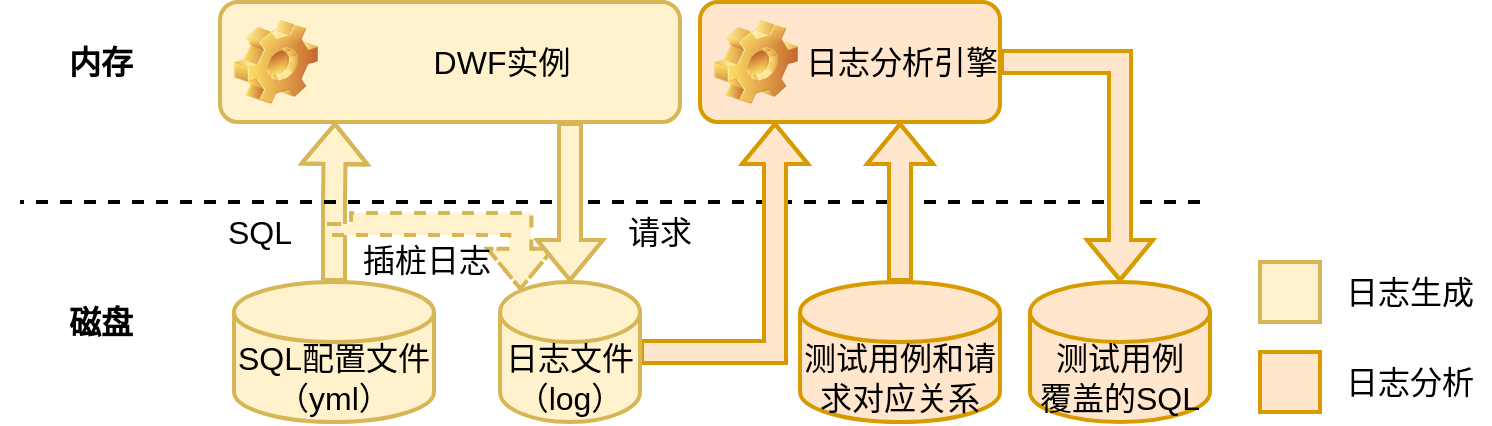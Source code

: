 <mxfile version="24.7.12">
  <diagram name="第 1 页" id="-PRDXDkA-FhTfw6QhuOv">
    <mxGraphModel dx="838" dy="1190" grid="1" gridSize="10" guides="1" tooltips="1" connect="1" arrows="1" fold="1" page="1" pageScale="1" pageWidth="1169" pageHeight="827" math="0" shadow="0">
      <root>
        <mxCell id="0" />
        <mxCell id="1" parent="0" />
        <mxCell id="Abmif86US-RthduHauCD-6" value="" style="edgeStyle=orthogonalEdgeStyle;rounded=0;orthogonalLoop=1;jettySize=auto;html=1;shape=flexArrow;entryX=0.25;entryY=1;entryDx=0;entryDy=0;strokeWidth=2;fillColor=#fff2cc;strokeColor=#d6b656;" edge="1" parent="1" source="Abmif86US-RthduHauCD-1" target="Abmif86US-RthduHauCD-3">
          <mxGeometry relative="1" as="geometry" />
        </mxCell>
        <mxCell id="Abmif86US-RthduHauCD-1" value="SQL配置文件&lt;div&gt;（yml）&lt;/div&gt;" style="shape=cylinder3;whiteSpace=wrap;html=1;boundedLbl=1;backgroundOutline=1;size=15;fillColor=#fff2cc;strokeColor=#d6b656;fontSize=16;strokeWidth=2;" vertex="1" parent="1">
          <mxGeometry x="187" y="410" width="100" height="70" as="geometry" />
        </mxCell>
        <mxCell id="Abmif86US-RthduHauCD-2" value="" style="endArrow=none;dashed=1;html=1;strokeWidth=2;rounded=0;" edge="1" parent="1">
          <mxGeometry width="50" height="50" relative="1" as="geometry">
            <mxPoint x="670" y="370" as="sourcePoint" />
            <mxPoint x="80" y="370" as="targetPoint" />
          </mxGeometry>
        </mxCell>
        <mxCell id="Abmif86US-RthduHauCD-3" value="DWF实例" style="label;whiteSpace=wrap;html=1;image=img/clipart/Gear_128x128.png;fillColor=#fff2cc;strokeColor=#d6b656;fontSize=16;align=center;strokeWidth=2;fontStyle=0" vertex="1" parent="1">
          <mxGeometry x="180" y="270" width="230" height="60" as="geometry" />
        </mxCell>
        <mxCell id="Abmif86US-RthduHauCD-22" style="edgeStyle=orthogonalEdgeStyle;rounded=0;orthogonalLoop=1;jettySize=auto;html=1;entryX=0.25;entryY=1;entryDx=0;entryDy=0;shape=flexArrow;strokeWidth=2;fillColor=#ffe6cc;strokeColor=#d79b00;" edge="1" parent="1" source="Abmif86US-RthduHauCD-4" target="Abmif86US-RthduHauCD-21">
          <mxGeometry relative="1" as="geometry" />
        </mxCell>
        <mxCell id="Abmif86US-RthduHauCD-4" value="日志文件（log）" style="shape=cylinder3;whiteSpace=wrap;html=1;boundedLbl=1;backgroundOutline=1;size=15;fillColor=#fff2cc;strokeColor=#d6b656;fontSize=16;strokeWidth=2;" vertex="1" parent="1">
          <mxGeometry x="320" y="410" width="70" height="70" as="geometry" />
        </mxCell>
        <mxCell id="Abmif86US-RthduHauCD-8" value="磁盘" style="text;strokeColor=none;fillColor=none;html=1;fontSize=16;fontStyle=1;verticalAlign=middle;align=center;strokeWidth=2;" vertex="1" parent="1">
          <mxGeometry x="70" y="410" width="100" height="40" as="geometry" />
        </mxCell>
        <mxCell id="Abmif86US-RthduHauCD-9" value="内存" style="text;strokeColor=none;fillColor=none;html=1;fontSize=16;fontStyle=1;verticalAlign=middle;align=center;strokeWidth=2;" vertex="1" parent="1">
          <mxGeometry x="70" y="280" width="100" height="40" as="geometry" />
        </mxCell>
        <mxCell id="Abmif86US-RthduHauCD-10" value="&lt;font size=&quot;3&quot;&gt;&lt;span style=&quot;text-wrap-mode: nowrap;&quot;&gt;SQL&lt;/span&gt;&lt;/font&gt;" style="text;html=1;align=center;verticalAlign=middle;whiteSpace=wrap;rounded=0;strokeWidth=2;" vertex="1" parent="1">
          <mxGeometry x="170" y="370" width="60" height="30" as="geometry" />
        </mxCell>
        <mxCell id="Abmif86US-RthduHauCD-11" style="edgeStyle=orthogonalEdgeStyle;rounded=0;orthogonalLoop=1;jettySize=auto;html=1;entryX=0.145;entryY=0;entryDx=0;entryDy=4.35;entryPerimeter=0;strokeWidth=2;shape=flexArrow;fillColor=#fff2cc;strokeColor=#d6b656;endSize=6;startSize=6;dashed=1;" edge="1" parent="1" target="Abmif86US-RthduHauCD-4">
          <mxGeometry relative="1" as="geometry">
            <mxPoint x="240" y="380" as="sourcePoint" />
            <Array as="points">
              <mxPoint x="240" y="381" />
              <mxPoint x="330" y="381" />
            </Array>
          </mxGeometry>
        </mxCell>
        <mxCell id="Abmif86US-RthduHauCD-12" value="请求" style="text;html=1;align=center;verticalAlign=middle;whiteSpace=wrap;rounded=0;fontSize=16;strokeWidth=2;" vertex="1" parent="1">
          <mxGeometry x="370" y="370" width="60" height="30" as="geometry" />
        </mxCell>
        <mxCell id="Abmif86US-RthduHauCD-13" style="edgeStyle=orthogonalEdgeStyle;rounded=0;orthogonalLoop=1;jettySize=auto;html=1;entryX=0.5;entryY=0;entryDx=0;entryDy=0;entryPerimeter=0;shape=flexArrow;strokeWidth=2;fillColor=#fff2cc;strokeColor=#d6b656;" edge="1" parent="1" source="Abmif86US-RthduHauCD-3" target="Abmif86US-RthduHauCD-4">
          <mxGeometry relative="1" as="geometry">
            <Array as="points">
              <mxPoint x="355" y="350" />
              <mxPoint x="355" y="350" />
            </Array>
          </mxGeometry>
        </mxCell>
        <mxCell id="Abmif86US-RthduHauCD-21" value="日志分析引擎" style="label;whiteSpace=wrap;html=1;image=img/clipart/Gear_128x128.png;fillColor=#ffe6cc;strokeColor=#d79b00;fontSize=16;align=center;strokeWidth=2;fontStyle=0" vertex="1" parent="1">
          <mxGeometry x="420" y="270" width="150" height="60" as="geometry" />
        </mxCell>
        <mxCell id="Abmif86US-RthduHauCD-24" value="测试用例&lt;div&gt;覆盖的SQL&lt;/div&gt;" style="shape=cylinder3;whiteSpace=wrap;html=1;boundedLbl=1;backgroundOutline=1;size=15;fillColor=#ffe6cc;strokeColor=#d79b00;fontSize=16;strokeWidth=2;" vertex="1" parent="1">
          <mxGeometry x="585" y="410" width="90" height="70" as="geometry" />
        </mxCell>
        <mxCell id="Abmif86US-RthduHauCD-26" value="" style="edgeStyle=orthogonalEdgeStyle;rounded=0;orthogonalLoop=1;jettySize=auto;html=1;shape=flexArrow;entryX=0.667;entryY=1;entryDx=0;entryDy=0;entryPerimeter=0;strokeWidth=2;fillColor=#ffe6cc;strokeColor=#d79b00;" edge="1" parent="1" source="Abmif86US-RthduHauCD-25" target="Abmif86US-RthduHauCD-21">
          <mxGeometry relative="1" as="geometry" />
        </mxCell>
        <mxCell id="Abmif86US-RthduHauCD-25" value="测试用例和请求对应关系" style="shape=cylinder3;whiteSpace=wrap;html=1;boundedLbl=1;backgroundOutline=1;size=15;fillColor=#ffe6cc;strokeColor=#d79b00;fontSize=16;strokeWidth=2;" vertex="1" parent="1">
          <mxGeometry x="470" y="410" width="100" height="70" as="geometry" />
        </mxCell>
        <mxCell id="Abmif86US-RthduHauCD-27" style="edgeStyle=orthogonalEdgeStyle;rounded=0;orthogonalLoop=1;jettySize=auto;html=1;entryX=0.5;entryY=0;entryDx=0;entryDy=0;entryPerimeter=0;shape=flexArrow;strokeWidth=2;fillColor=#ffe6cc;strokeColor=#d79b00;" edge="1" parent="1" source="Abmif86US-RthduHauCD-21" target="Abmif86US-RthduHauCD-24">
          <mxGeometry relative="1" as="geometry" />
        </mxCell>
        <mxCell id="Abmif86US-RthduHauCD-33" value="&lt;span style=&quot;font-size: 16px;&quot;&gt;插桩日志&lt;/span&gt;" style="text;html=1;align=center;verticalAlign=middle;whiteSpace=wrap;rounded=0;" vertex="1" parent="1">
          <mxGeometry x="247" y="384" width="73" height="30" as="geometry" />
        </mxCell>
        <mxCell id="Abmif86US-RthduHauCD-34" value="" style="rounded=0;whiteSpace=wrap;html=1;fillColor=#fff2cc;strokeColor=#d6b656;strokeWidth=2;" vertex="1" parent="1">
          <mxGeometry x="700" y="400" width="30" height="30" as="geometry" />
        </mxCell>
        <mxCell id="Abmif86US-RthduHauCD-35" value="日志生成" style="text;html=1;align=center;verticalAlign=middle;whiteSpace=wrap;rounded=0;fontSize=16;" vertex="1" parent="1">
          <mxGeometry x="735" y="400" width="80" height="30" as="geometry" />
        </mxCell>
        <mxCell id="Abmif86US-RthduHauCD-36" value="" style="rounded=0;whiteSpace=wrap;html=1;fillColor=#ffe6cc;strokeColor=#d79b00;strokeWidth=2;" vertex="1" parent="1">
          <mxGeometry x="700" y="445" width="30" height="30" as="geometry" />
        </mxCell>
        <mxCell id="Abmif86US-RthduHauCD-37" value="日志分析" style="text;html=1;align=center;verticalAlign=middle;whiteSpace=wrap;rounded=0;fontSize=16;" vertex="1" parent="1">
          <mxGeometry x="740" y="445" width="70" height="30" as="geometry" />
        </mxCell>
      </root>
    </mxGraphModel>
  </diagram>
</mxfile>
